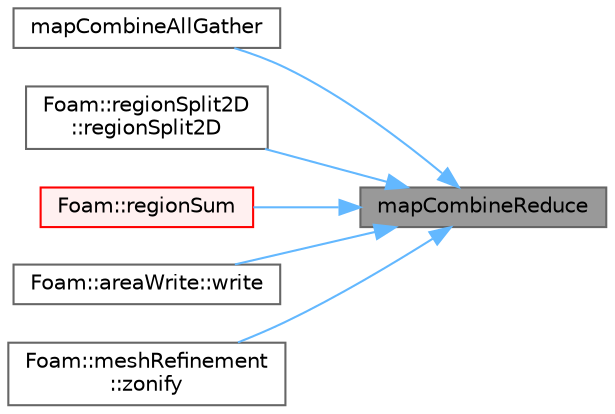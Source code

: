 digraph "mapCombineReduce"
{
 // LATEX_PDF_SIZE
  bgcolor="transparent";
  edge [fontname=Helvetica,fontsize=10,labelfontname=Helvetica,labelfontsize=10];
  node [fontname=Helvetica,fontsize=10,shape=box,height=0.2,width=0.4];
  rankdir="RL";
  Node1 [id="Node000001",label="mapCombineReduce",height=0.2,width=0.4,color="gray40", fillcolor="grey60", style="filled", fontcolor="black",tooltip=" "];
  Node1 -> Node2 [id="edge1_Node000001_Node000002",dir="back",color="steelblue1",style="solid",tooltip=" "];
  Node2 [id="Node000002",label="mapCombineAllGather",height=0.2,width=0.4,color="grey40", fillcolor="white", style="filled",URL="$classFoam_1_1Pstream.html#ad9cf3bc1c76de7d08d66337006e25e70",tooltip=" "];
  Node1 -> Node3 [id="edge2_Node000001_Node000003",dir="back",color="steelblue1",style="solid",tooltip=" "];
  Node3 [id="Node000003",label="Foam::regionSplit2D\l::regionSplit2D",height=0.2,width=0.4,color="grey40", fillcolor="white", style="filled",URL="$classFoam_1_1regionSplit2D.html#a68c13111f73ce772c8dd2b0d87c88e17",tooltip=" "];
  Node1 -> Node4 [id="edge3_Node000001_Node000004",dir="back",color="steelblue1",style="solid",tooltip=" "];
  Node4 [id="Node000004",label="Foam::regionSum",height=0.2,width=0.4,color="red", fillcolor="#FFF0F0", style="filled",URL="$namespaceFoam.html#aa92b82a558cbff3482d259e88c086929",tooltip=" "];
  Node1 -> Node6 [id="edge4_Node000001_Node000006",dir="back",color="steelblue1",style="solid",tooltip=" "];
  Node6 [id="Node000006",label="Foam::areaWrite::write",height=0.2,width=0.4,color="grey40", fillcolor="white", style="filled",URL="$classFoam_1_1areaWrite.html#ae8f6374e29a250261b3979bbd6e5cb40",tooltip=" "];
  Node1 -> Node7 [id="edge5_Node000001_Node000007",dir="back",color="steelblue1",style="solid",tooltip=" "];
  Node7 [id="Node000007",label="Foam::meshRefinement\l::zonify",height=0.2,width=0.4,color="grey40", fillcolor="white", style="filled",URL="$classFoam_1_1meshRefinement.html#af9337a8c0640eb31bb70bc0e7efd54f6",tooltip=" "];
}
